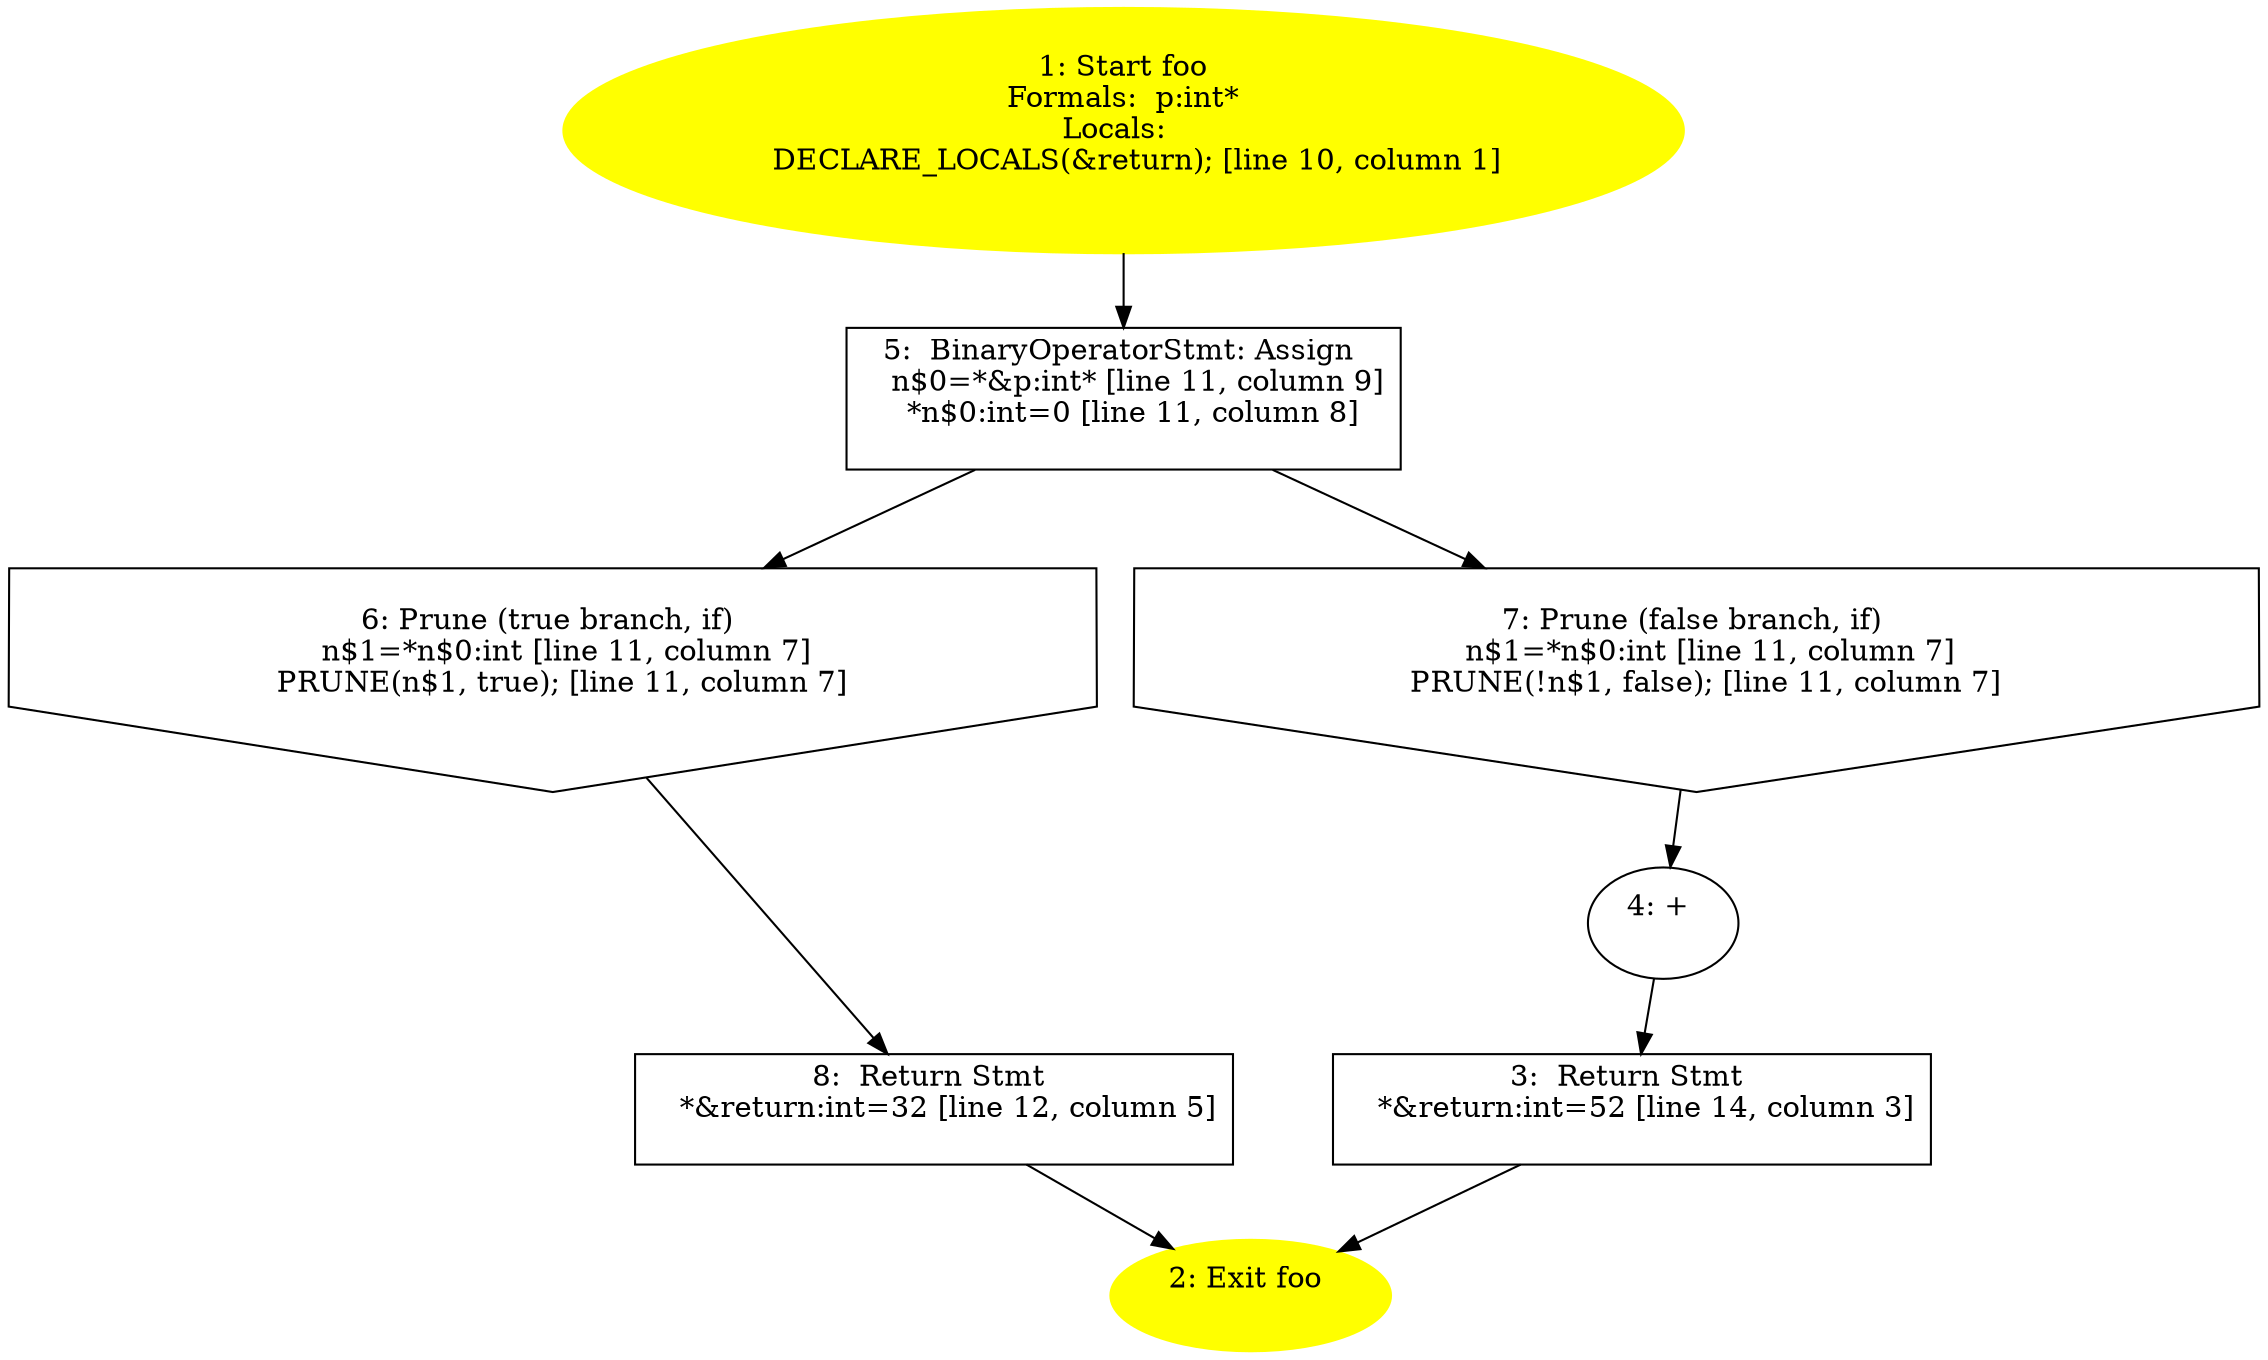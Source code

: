 /* @generated */
digraph cfg {
"foo#2836494104225061820.259bb50e98efa97b98306a2c09f474f8_1" [label="1: Start foo\nFormals:  p:int*\nLocals:  \n   DECLARE_LOCALS(&return); [line 10, column 1]\n " color=yellow style=filled]
	

	 "foo#2836494104225061820.259bb50e98efa97b98306a2c09f474f8_1" -> "foo#2836494104225061820.259bb50e98efa97b98306a2c09f474f8_5" ;
"foo#2836494104225061820.259bb50e98efa97b98306a2c09f474f8_2" [label="2: Exit foo \n  " color=yellow style=filled]
	

"foo#2836494104225061820.259bb50e98efa97b98306a2c09f474f8_3" [label="3:  Return Stmt \n   *&return:int=52 [line 14, column 3]\n " shape="box"]
	

	 "foo#2836494104225061820.259bb50e98efa97b98306a2c09f474f8_3" -> "foo#2836494104225061820.259bb50e98efa97b98306a2c09f474f8_2" ;
"foo#2836494104225061820.259bb50e98efa97b98306a2c09f474f8_4" [label="4: + \n  " ]
	

	 "foo#2836494104225061820.259bb50e98efa97b98306a2c09f474f8_4" -> "foo#2836494104225061820.259bb50e98efa97b98306a2c09f474f8_3" ;
"foo#2836494104225061820.259bb50e98efa97b98306a2c09f474f8_5" [label="5:  BinaryOperatorStmt: Assign \n   n$0=*&p:int* [line 11, column 9]\n  *n$0:int=0 [line 11, column 8]\n " shape="box"]
	

	 "foo#2836494104225061820.259bb50e98efa97b98306a2c09f474f8_5" -> "foo#2836494104225061820.259bb50e98efa97b98306a2c09f474f8_6" ;
	 "foo#2836494104225061820.259bb50e98efa97b98306a2c09f474f8_5" -> "foo#2836494104225061820.259bb50e98efa97b98306a2c09f474f8_7" ;
"foo#2836494104225061820.259bb50e98efa97b98306a2c09f474f8_6" [label="6: Prune (true branch, if) \n   n$1=*n$0:int [line 11, column 7]\n  PRUNE(n$1, true); [line 11, column 7]\n " shape="invhouse"]
	

	 "foo#2836494104225061820.259bb50e98efa97b98306a2c09f474f8_6" -> "foo#2836494104225061820.259bb50e98efa97b98306a2c09f474f8_8" ;
"foo#2836494104225061820.259bb50e98efa97b98306a2c09f474f8_7" [label="7: Prune (false branch, if) \n   n$1=*n$0:int [line 11, column 7]\n  PRUNE(!n$1, false); [line 11, column 7]\n " shape="invhouse"]
	

	 "foo#2836494104225061820.259bb50e98efa97b98306a2c09f474f8_7" -> "foo#2836494104225061820.259bb50e98efa97b98306a2c09f474f8_4" ;
"foo#2836494104225061820.259bb50e98efa97b98306a2c09f474f8_8" [label="8:  Return Stmt \n   *&return:int=32 [line 12, column 5]\n " shape="box"]
	

	 "foo#2836494104225061820.259bb50e98efa97b98306a2c09f474f8_8" -> "foo#2836494104225061820.259bb50e98efa97b98306a2c09f474f8_2" ;
}
